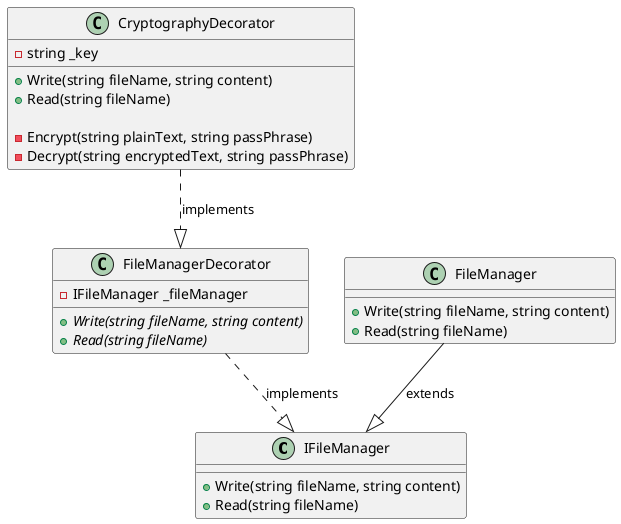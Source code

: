 @startuml
'https://plantuml.com/class-diagram

interface IFileManager
abstract class FileManagerDecorator
class FileManager
class CryptographyDecorator

' Relationships
FileManager --|> IFileManager : extends
FileManagerDecorator ..|> IFileManager : implements
CryptographyDecorator ..|> FileManagerDecorator : implements

class FileManager{
    +Write(string fileName, string content)
    +Read(string fileName)
}

class IFileManager{
    +Write(string fileName, string content)
    +Read(string fileName)
}

class FileManagerDecorator{
    -IFileManager _fileManager
    +{abstract} Write(string fileName, string content)
    +{abstract} Read(string fileName)
}

class CryptographyDecorator{
    - string _key
    +Write(string fileName, string content)
    +Read(string fileName)
    
    -Encrypt(string plainText, string passPhrase)
    -Decrypt(string encryptedText, string passPhrase)
}


@enduml